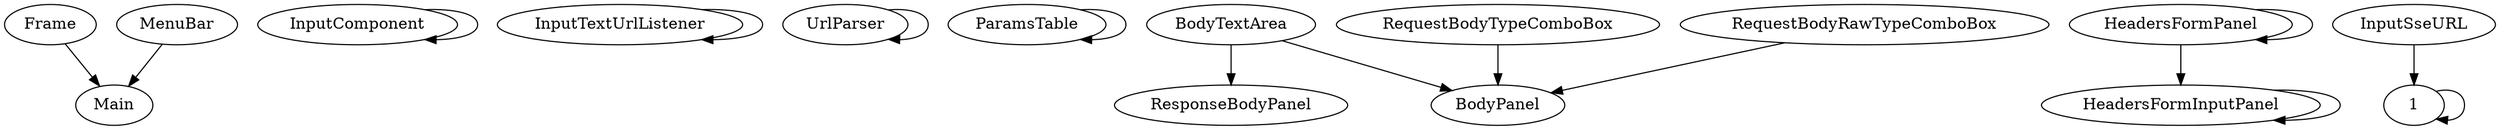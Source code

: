 digraph "graphe de dépendances" {
"Frame" -> "Main"
"MenuBar" -> "Main"
"InputComponent" -> "InputComponent"
"InputTextUrlListener" -> "InputTextUrlListener"
"UrlParser" -> "UrlParser"
"ParamsTable" -> "ParamsTable"
"BodyTextArea" -> "ResponseBodyPanel"
"BodyTextArea" -> "BodyPanel"
"RequestBodyTypeComboBox" -> "BodyPanel"
"RequestBodyRawTypeComboBox" -> "BodyPanel"
"HeadersFormPanel" -> "HeadersFormInputPanel"
"HeadersFormPanel" -> "HeadersFormPanel"
"HeadersFormInputPanel" -> "HeadersFormInputPanel"
"InputSseURL" -> "1"
"1" -> "1"
}